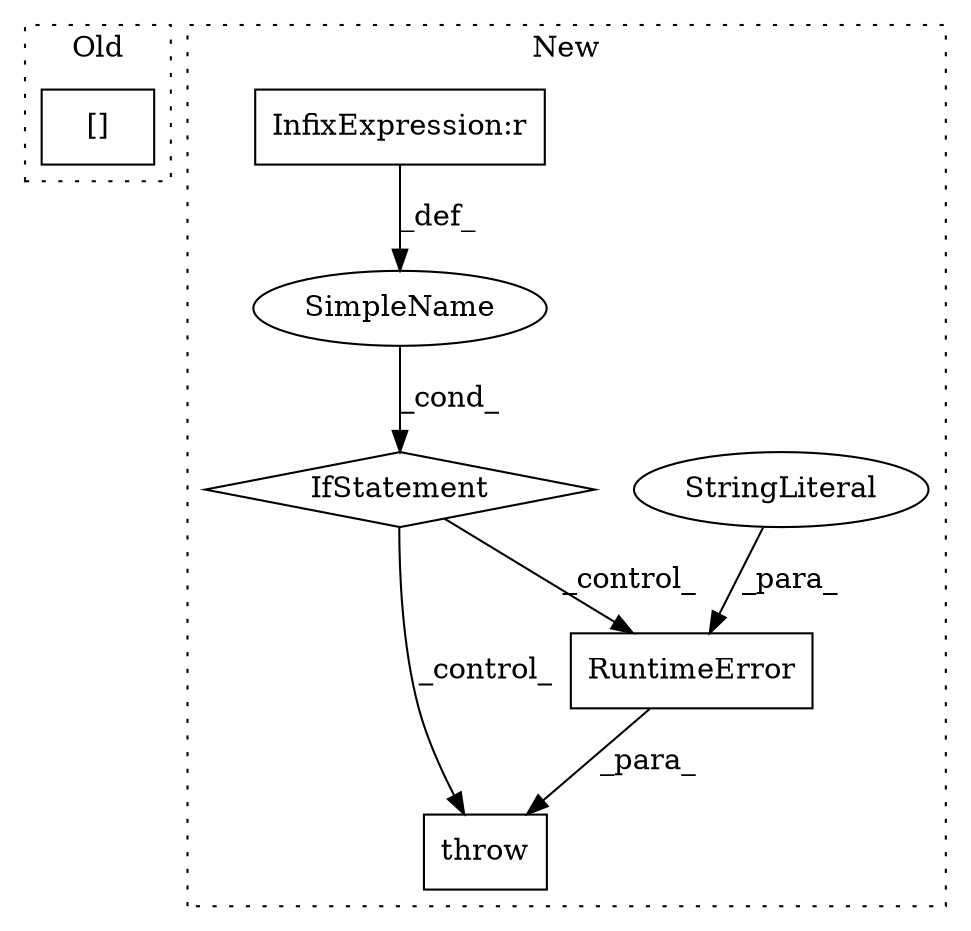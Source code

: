 digraph G {
subgraph cluster0 {
1 [label="[]" a="2" s="2013,2050" l="17,1" shape="box"];
label = "Old";
style="dotted";
}
subgraph cluster1 {
2 [label="RuntimeError" a="32" s="2275,2318" l="13,1" shape="box"];
3 [label="throw" a="53" s="2269" l="6" shape="box"];
4 [label="IfStatement" a="25" s="2182,2226" l="4,2" shape="diamond"];
5 [label="SimpleName" a="42" s="" l="" shape="ellipse"];
6 [label="StringLiteral" a="45" s="2288" l="30" shape="ellipse"];
7 [label="InfixExpression:r" a="27" s="2208" l="4" shape="box"];
label = "New";
style="dotted";
}
2 -> 3 [label="_para_"];
4 -> 3 [label="_control_"];
4 -> 2 [label="_control_"];
5 -> 4 [label="_cond_"];
6 -> 2 [label="_para_"];
7 -> 5 [label="_def_"];
}
